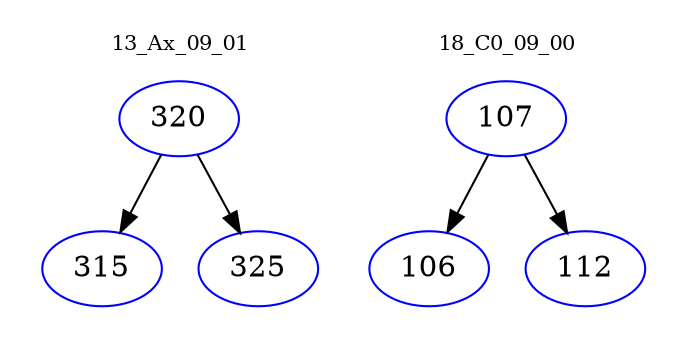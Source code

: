 digraph{
subgraph cluster_0 {
color = white
label = "13_Ax_09_01";
fontsize=10;
T0_320 [label="320", color="blue"]
T0_320 -> T0_315 [color="black"]
T0_315 [label="315", color="blue"]
T0_320 -> T0_325 [color="black"]
T0_325 [label="325", color="blue"]
}
subgraph cluster_1 {
color = white
label = "18_C0_09_00";
fontsize=10;
T1_107 [label="107", color="blue"]
T1_107 -> T1_106 [color="black"]
T1_106 [label="106", color="blue"]
T1_107 -> T1_112 [color="black"]
T1_112 [label="112", color="blue"]
}
}
